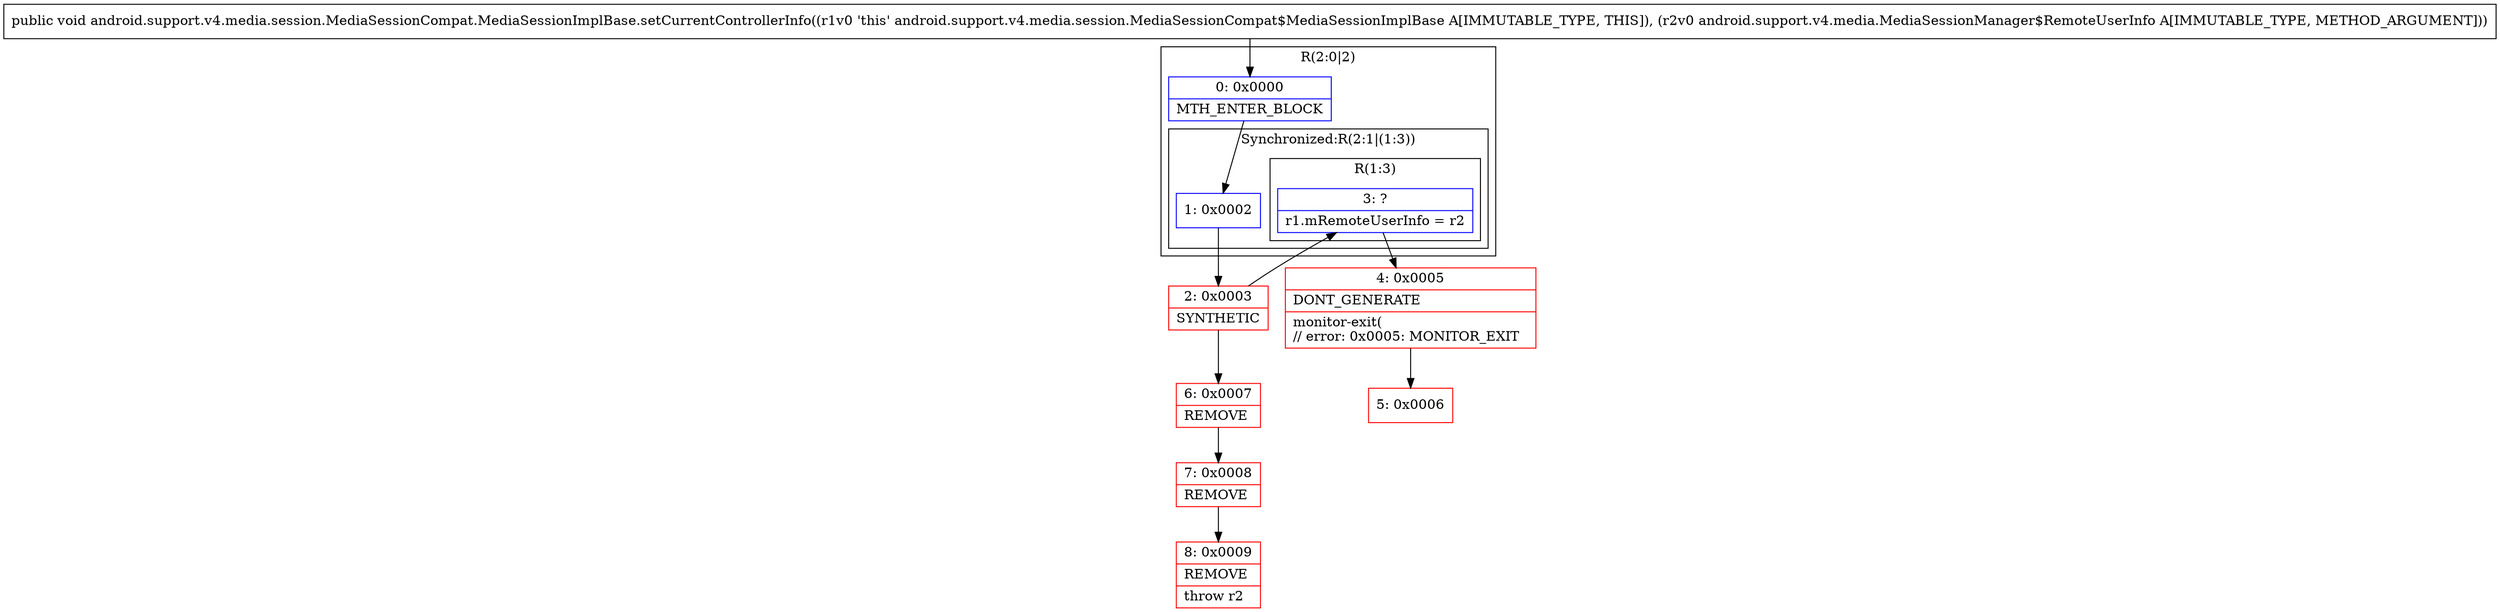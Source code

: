 digraph "CFG forandroid.support.v4.media.session.MediaSessionCompat.MediaSessionImplBase.setCurrentControllerInfo(Landroid\/support\/v4\/media\/MediaSessionManager$RemoteUserInfo;)V" {
subgraph cluster_Region_1987787480 {
label = "R(2:0|2)";
node [shape=record,color=blue];
Node_0 [shape=record,label="{0\:\ 0x0000|MTH_ENTER_BLOCK\l}"];
subgraph cluster_SynchronizedRegion_552101699 {
label = "Synchronized:R(2:1|(1:3))";
node [shape=record,color=blue];
Node_1 [shape=record,label="{1\:\ 0x0002}"];
subgraph cluster_Region_484117181 {
label = "R(1:3)";
node [shape=record,color=blue];
Node_3 [shape=record,label="{3\:\ ?|r1.mRemoteUserInfo = r2\l}"];
}
}
}
Node_2 [shape=record,color=red,label="{2\:\ 0x0003|SYNTHETIC\l}"];
Node_4 [shape=record,color=red,label="{4\:\ 0x0005|DONT_GENERATE\l|monitor\-exit(\l\/\/ error: 0x0005: MONITOR_EXIT  \l}"];
Node_5 [shape=record,color=red,label="{5\:\ 0x0006}"];
Node_6 [shape=record,color=red,label="{6\:\ 0x0007|REMOVE\l}"];
Node_7 [shape=record,color=red,label="{7\:\ 0x0008|REMOVE\l}"];
Node_8 [shape=record,color=red,label="{8\:\ 0x0009|REMOVE\l|throw r2\l}"];
MethodNode[shape=record,label="{public void android.support.v4.media.session.MediaSessionCompat.MediaSessionImplBase.setCurrentControllerInfo((r1v0 'this' android.support.v4.media.session.MediaSessionCompat$MediaSessionImplBase A[IMMUTABLE_TYPE, THIS]), (r2v0 android.support.v4.media.MediaSessionManager$RemoteUserInfo A[IMMUTABLE_TYPE, METHOD_ARGUMENT])) }"];
MethodNode -> Node_0;
Node_0 -> Node_1;
Node_1 -> Node_2;
Node_3 -> Node_4;
Node_2 -> Node_3;
Node_2 -> Node_6;
Node_4 -> Node_5;
Node_6 -> Node_7;
Node_7 -> Node_8;
}

